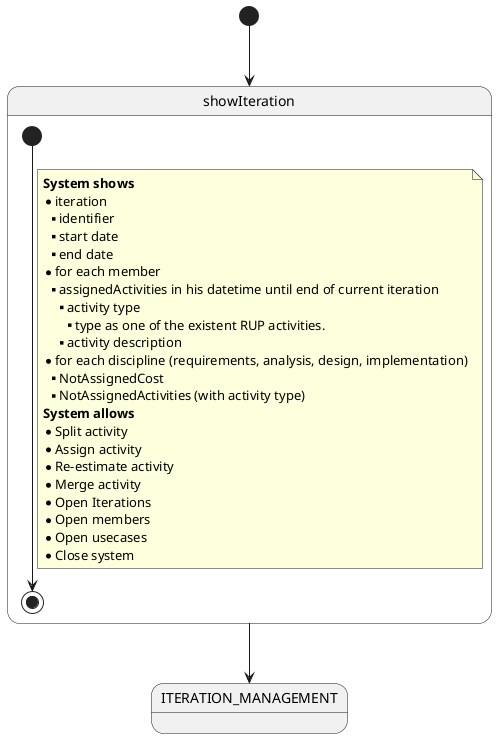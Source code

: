 @startuml

    state ITERATION_MANAGEMENT_END as "ITERATION_MANAGEMENT"

    [*] --> showIteration

    state showIteration {


    [*] --> [*]
      note on link
         <b>System shows</b>
         * iteration
         ** identifier
         ** start date
         ** end date
         * for each member
         **assignedActivities in his datetime until end of current iteration
         *** activity type
         **** type as one of the existent RUP activities.
         *** activity description
         * for each discipline (requirements, analysis, design, implementation)
         ** NotAssignedCost
         ** NotAssignedActivities (with activity type)
         <b>System allows</b>
         * Split activity
         * Assign activity
         * Re-estimate activity
         * Merge activity
         * Open Iterations
         * Open members
         * Open usecases
         * Close system
        end note
}

showIteration --> ITERATION_MANAGEMENT_END


@enduml
